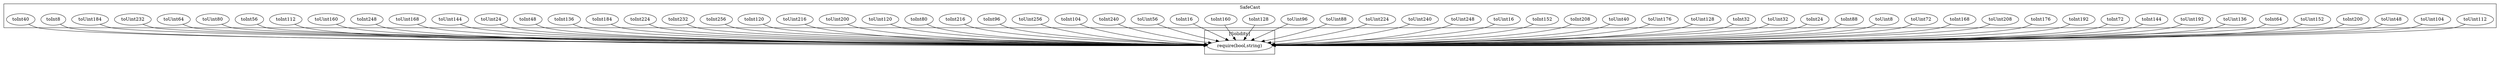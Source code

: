 strict digraph {
subgraph cluster_10959_SafeCast {
label = "SafeCast"
"10959_toUint112" [label="toUint112"]
"10959_toUint104" [label="toUint104"]
"10959_toUint48" [label="toUint48"]
"10959_toInt200" [label="toInt200"]
"10959_toUint152" [label="toUint152"]
"10959_toInt64" [label="toInt64"]
"10959_toUint136" [label="toUint136"]
"10959_toUint192" [label="toUint192"]
"10959_toInt144" [label="toInt144"]
"10959_toInt72" [label="toInt72"]
"10959_toInt192" [label="toInt192"]
"10959_toInt176" [label="toInt176"]
"10959_toUint208" [label="toUint208"]
"10959_toInt168" [label="toInt168"]
"10959_toUint72" [label="toUint72"]
"10959_toUint8" [label="toUint8"]
"10959_toInt88" [label="toInt88"]
"10959_toInt24" [label="toInt24"]
"10959_toUint32" [label="toUint32"]
"10959_toInt32" [label="toInt32"]
"10959_toUint128" [label="toUint128"]
"10959_toUint176" [label="toUint176"]
"10959_toUint40" [label="toUint40"]
"10959_toInt208" [label="toInt208"]
"10959_toInt152" [label="toInt152"]
"10959_toUint16" [label="toUint16"]
"10959_toUint248" [label="toUint248"]
"10959_toUint240" [label="toUint240"]
"10959_toUint224" [label="toUint224"]
"10959_toUint88" [label="toUint88"]
"10959_toUint96" [label="toUint96"]
"10959_toInt128" [label="toInt128"]
"10959_toInt160" [label="toInt160"]
"10959_toInt16" [label="toInt16"]
"10959_toUint56" [label="toUint56"]
"10959_toInt240" [label="toInt240"]
"10959_toInt104" [label="toInt104"]
"10959_toUint256" [label="toUint256"]
"10959_toInt96" [label="toInt96"]
"10959_toInt216" [label="toInt216"]
"10959_toInt80" [label="toInt80"]
"10959_toUint120" [label="toUint120"]
"10959_toUint200" [label="toUint200"]
"10959_toUint216" [label="toUint216"]
"10959_toInt120" [label="toInt120"]
"10959_toInt256" [label="toInt256"]
"10959_toInt232" [label="toInt232"]
"10959_toInt224" [label="toInt224"]
"10959_toInt184" [label="toInt184"]
"10959_toInt136" [label="toInt136"]
"10959_toInt48" [label="toInt48"]
"10959_toUint24" [label="toUint24"]
"10959_toUint144" [label="toUint144"]
"10959_toUint168" [label="toUint168"]
"10959_toInt248" [label="toInt248"]
"10959_toUint160" [label="toUint160"]
"10959_toInt112" [label="toInt112"]
"10959_toInt56" [label="toInt56"]
"10959_toUint80" [label="toUint80"]
"10959_toUint64" [label="toUint64"]
"10959_toUint232" [label="toUint232"]
"10959_toUint184" [label="toUint184"]
"10959_toInt8" [label="toInt8"]
"10959_toInt40" [label="toInt40"]
}subgraph cluster_solidity {
label = "[Solidity]"
"require(bool,string)" 
"10959_toInt112" -> "require(bool,string)"
"10959_toUint152" -> "require(bool,string)"
"10959_toInt72" -> "require(bool,string)"
"10959_toInt248" -> "require(bool,string)"
"10959_toUint88" -> "require(bool,string)"
"10959_toInt40" -> "require(bool,string)"
"10959_toUint56" -> "require(bool,string)"
"10959_toUint32" -> "require(bool,string)"
"10959_toInt168" -> "require(bool,string)"
"10959_toInt32" -> "require(bool,string)"
"10959_toUint168" -> "require(bool,string)"
"10959_toUint24" -> "require(bool,string)"
"10959_toInt48" -> "require(bool,string)"
"10959_toUint128" -> "require(bool,string)"
"10959_toUint248" -> "require(bool,string)"
"10959_toInt144" -> "require(bool,string)"
"10959_toInt120" -> "require(bool,string)"
"10959_toInt128" -> "require(bool,string)"
"10959_toInt240" -> "require(bool,string)"
"10959_toInt56" -> "require(bool,string)"
"10959_toInt88" -> "require(bool,string)"
"10959_toUint256" -> "require(bool,string)"
"10959_toUint192" -> "require(bool,string)"
"10959_toInt104" -> "require(bool,string)"
"10959_toInt256" -> "require(bool,string)"
"10959_toUint48" -> "require(bool,string)"
"10959_toUint136" -> "require(bool,string)"
"10959_toInt176" -> "require(bool,string)"
"10959_toUint96" -> "require(bool,string)"
"10959_toUint8" -> "require(bool,string)"
"10959_toInt64" -> "require(bool,string)"
"10959_toUint120" -> "require(bool,string)"
"10959_toUint72" -> "require(bool,string)"
"10959_toUint224" -> "require(bool,string)"
"10959_toUint64" -> "require(bool,string)"
"10959_toUint80" -> "require(bool,string)"
"10959_toInt152" -> "require(bool,string)"
"10959_toInt96" -> "require(bool,string)"
"10959_toInt232" -> "require(bool,string)"
"10959_toInt80" -> "require(bool,string)"
"10959_toUint144" -> "require(bool,string)"
"10959_toInt24" -> "require(bool,string)"
"10959_toUint240" -> "require(bool,string)"
"10959_toUint40" -> "require(bool,string)"
"10959_toInt208" -> "require(bool,string)"
"10959_toInt224" -> "require(bool,string)"
"10959_toUint216" -> "require(bool,string)"
"10959_toUint184" -> "require(bool,string)"
"10959_toUint104" -> "require(bool,string)"
"10959_toInt200" -> "require(bool,string)"
"10959_toUint16" -> "require(bool,string)"
"10959_toUint160" -> "require(bool,string)"
"10959_toUint200" -> "require(bool,string)"
"10959_toInt136" -> "require(bool,string)"
"10959_toInt160" -> "require(bool,string)"
"10959_toInt16" -> "require(bool,string)"
"10959_toUint208" -> "require(bool,string)"
"10959_toInt192" -> "require(bool,string)"
"10959_toUint232" -> "require(bool,string)"
"10959_toUint112" -> "require(bool,string)"
"10959_toInt216" -> "require(bool,string)"
"10959_toInt184" -> "require(bool,string)"
"10959_toInt8" -> "require(bool,string)"
"10959_toUint176" -> "require(bool,string)"
}
}